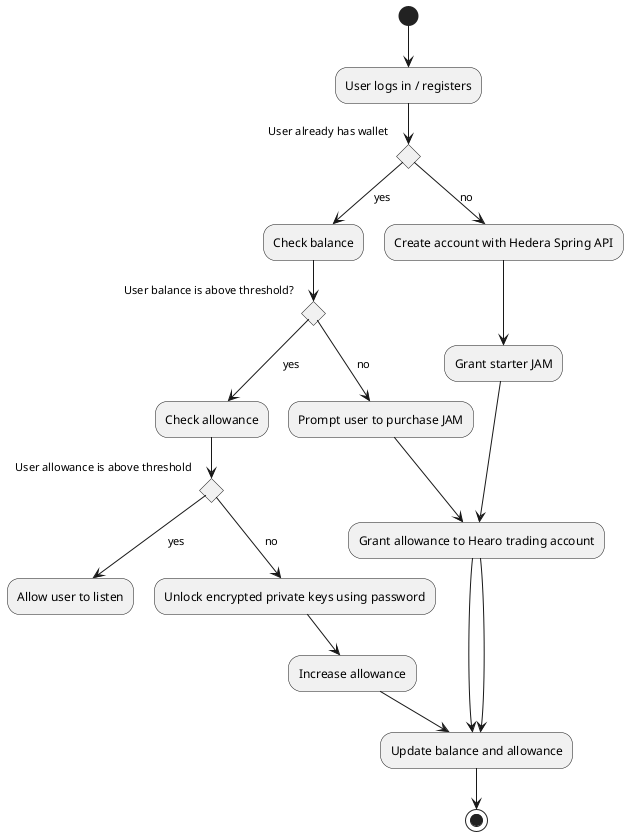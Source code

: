 @startuml Account registration / login / private key unlocking

skinparam monochrome true
skinparam backgroundColor transparent
skinparam classBackgroundColor transparent
skinparam style strictuml

(*) --> "User logs in / registers"

if "User already has wallet" then
    --> [yes] Check balance
    if "User balance is above threshold?"  then
        --> [yes] Check allowance
        if "User allowance is above threshold" then
            --> [yes] Allow user to listen
        else
            --> [no] Unlock encrypted private keys using password
            --> Increase allowance
            --> Update balance and allowance
        endif
    else
        --> [no] Prompt user to purchase JAM
        --> Grant allowance to Hearo trading account
        --> Update balance and allowance
    endif
else
    --> [no] Create account with Hedera Spring API
    --> Grant starter JAM
    --> Grant allowance to Hearo trading account
    --> Update balance and allowance
endif

-->(*)

@enduml
